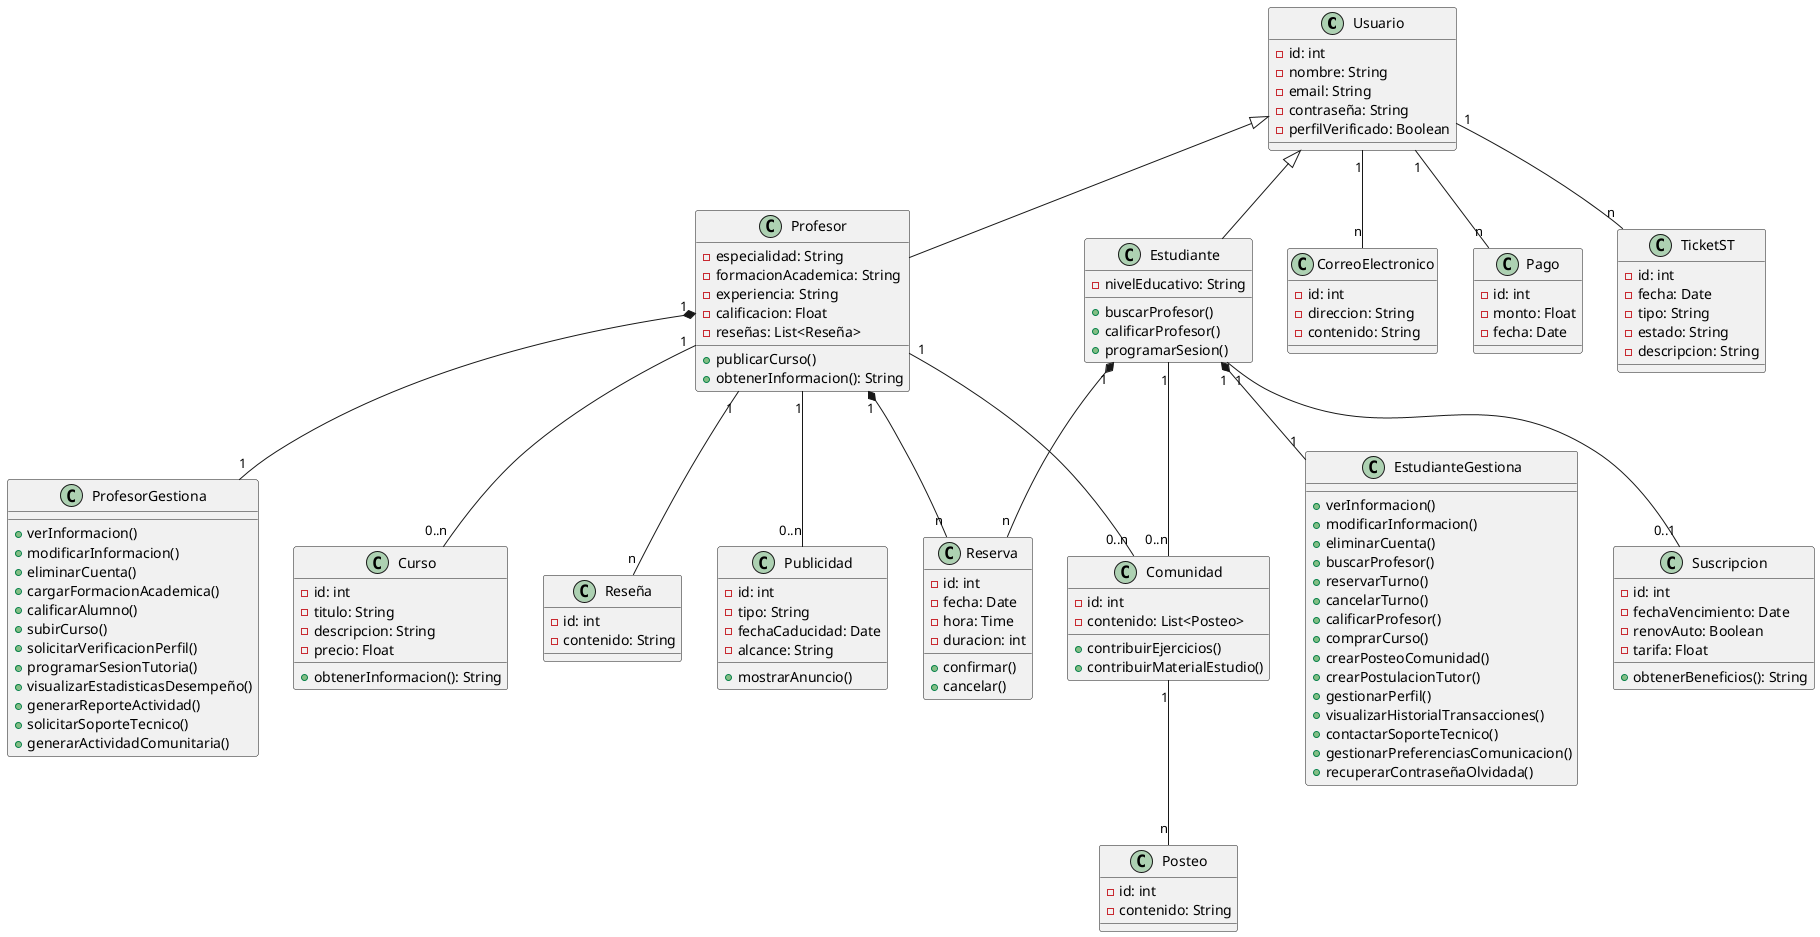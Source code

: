 @startuml

class Usuario {
    - id: int
    - nombre: String
    - email: String
    - contraseña: String
    - perfilVerificado: Boolean
}

class Profesor extends Usuario {
    - especialidad: String
    - formacionAcademica: String
    - experiencia: String
    - calificacion: Float
    - reseñas: List<Reseña>
    + publicarCurso()
    + obtenerInformacion(): String
}

class Estudiante extends Usuario {
    - nivelEducativo: String
    + buscarProfesor()
    + calificarProfesor()
    + programarSesion()
}

class EstudianteGestiona {
    + verInformacion()
    + modificarInformacion()
    + eliminarCuenta()
    + buscarProfesor()
    + reservarTurno()
    + cancelarTurno()
    + calificarProfesor()
    + comprarCurso()
    + crearPosteoComunidad()
    + crearPostulacionTutor()
    + gestionarPerfil()
    + visualizarHistorialTransacciones()
    + contactarSoporteTecnico()
    + gestionarPreferenciasComunicacion()
    + recuperarContraseñaOlvidada()
}

class ProfesorGestiona {
    + verInformacion()
    + modificarInformacion()
    + eliminarCuenta()
    + cargarFormacionAcademica()
    + calificarAlumno()
    + subirCurso()
    + solicitarVerificacionPerfil()
    + programarSesionTutoria()
    + visualizarEstadisticasDesempeño()
    + generarReporteActividad()
    + solicitarSoporteTecnico()
    + generarActividadComunitaria()
}

class Curso {
    -id: int
    - titulo: String
    - descripcion: String
    - precio: Float
    + obtenerInformacion(): String
}

class Reserva {
    - id: int
    - fecha: Date
    - hora: Time
    - duracion: int
    + confirmar()
    + cancelar()
}

class Reseña {
    -id: int
    -contenido: String
}

class Posteo {
    - id: int
    - contenido: String
}

class Comunidad {
    -id: int
    -contenido: List<Posteo>
    + contribuirEjercicios()
    + contribuirMaterialEstudio()
}

class CorreoElectronico {
    - id: int
    - direccion: String
    - contenido: String
}

class Pago{

    -id: int
    -monto: Float
    -fecha: Date

}

class TicketST{

    -id: int
    -fecha: Date
    -tipo: String
    -estado: String
    -descripcion: String
}

class Publicidad {
    - id: int
    - tipo: String
    - fechaCaducidad: Date
    - alcance: String
    + mostrarAnuncio()
}

class Suscripcion {
    -id: int
    -fechaVencimiento: Date
    -renovAuto: Boolean
    - tarifa: Float
    + obtenerBeneficios(): String
}

Profesor "1" *-- "1" ProfesorGestiona
Profesor "1" -- "0..n" Curso
Profesor "1" *-- "n" Reserva
Profesor "1" -- "n" Reseña
Profesor "1" -- "0..n" Publicidad
Profesor "1" -- "0..n" Comunidad
Estudiante "1" *-- "1" EstudianteGestiona
Estudiante "1" *-- "n" Reserva
Estudiante "1" -- "0..n" Comunidad
Estudiante "1" -- "0..1" Suscripcion
Usuario "1" -- "n" CorreoElectronico
Usuario "1" -- "n" Pago
Usuario "1" -- "n" TicketST
Comunidad "1" -- "n" Posteo


@enduml
